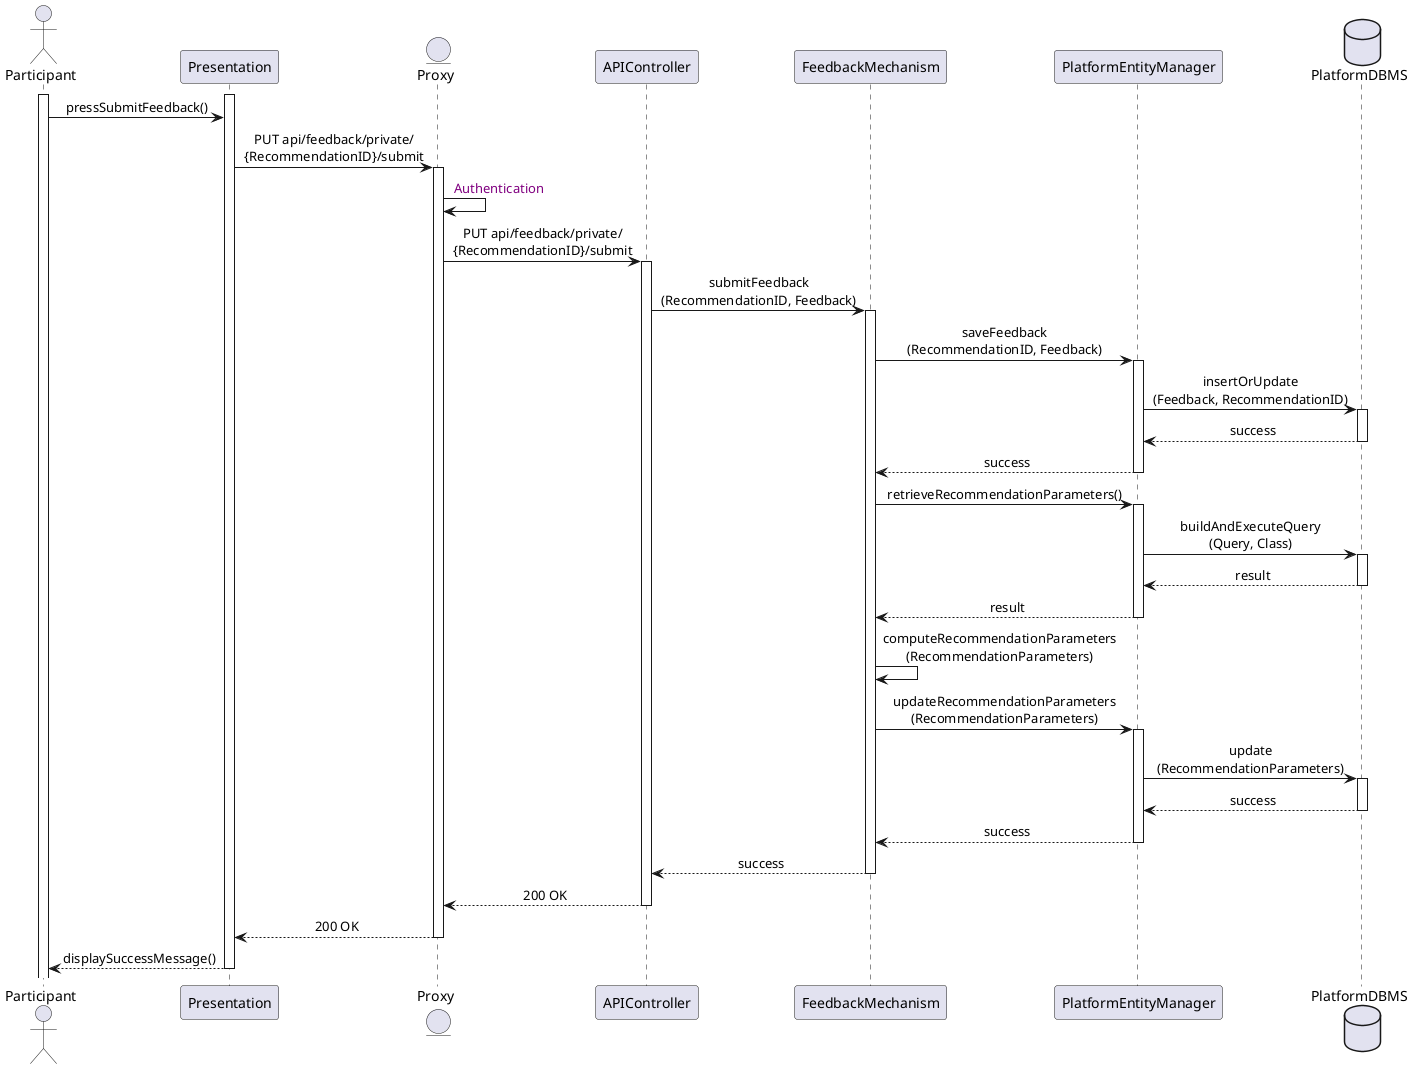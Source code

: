 @startuml SubmitFeedback
skinparam sequenceMessageAlign center
actor       Participant
participant  Presentation
entity      Proxy
participant APIController
participant FeedbackMechanism
participant PlatformEntityManager
database    PlatformDBMS

activate Participant
activate Presentation
Participant -> Presentation  : pressSubmitFeedback()
Presentation -> Proxy ++ : PUT api/feedback/private/\n{RecommendationID}/submit
Proxy -> Proxy : <color:purple> Authentication
Proxy -> APIController ++ : PUT api/feedback/private/\n{RecommendationID}/submit
APIController -> FeedbackMechanism ++ : submitFeedback\n(RecommendationID, Feedback)
FeedbackMechanism -> PlatformEntityManager ++ : saveFeedback\n(RecommendationID, Feedback)
PlatformEntityManager -> PlatformDBMS ++ : insertOrUpdate\n(Feedback, RecommendationID)
PlatformDBMS --> PlatformEntityManager -- : success
PlatformEntityManager --> FeedbackMechanism -- : success
FeedbackMechanism -> PlatformEntityManager ++ : retrieveRecommendationParameters()
PlatformEntityManager -> PlatformDBMS ++ : buildAndExecuteQuery\n(Query, Class)
PlatformDBMS --> PlatformEntityManager -- : result
PlatformEntityManager --> FeedbackMechanism -- : result
FeedbackMechanism -> FeedbackMechanism : computeRecommendationParameters\n(RecommendationParameters)
FeedbackMechanism -> PlatformEntityManager ++ : updateRecommendationParameters\n(RecommendationParameters)
PlatformEntityManager -> PlatformDBMS ++ : update\n(RecommendationParameters)
PlatformDBMS --> PlatformEntityManager -- : success
PlatformEntityManager --> FeedbackMechanism -- : success
FeedbackMechanism --> APIController -- : success
APIController --> Proxy -- : 200 OK  
Proxy --> Presentation -- : 200 OK 
Presentation --> Participant -- : displaySuccessMessage()
@enduml